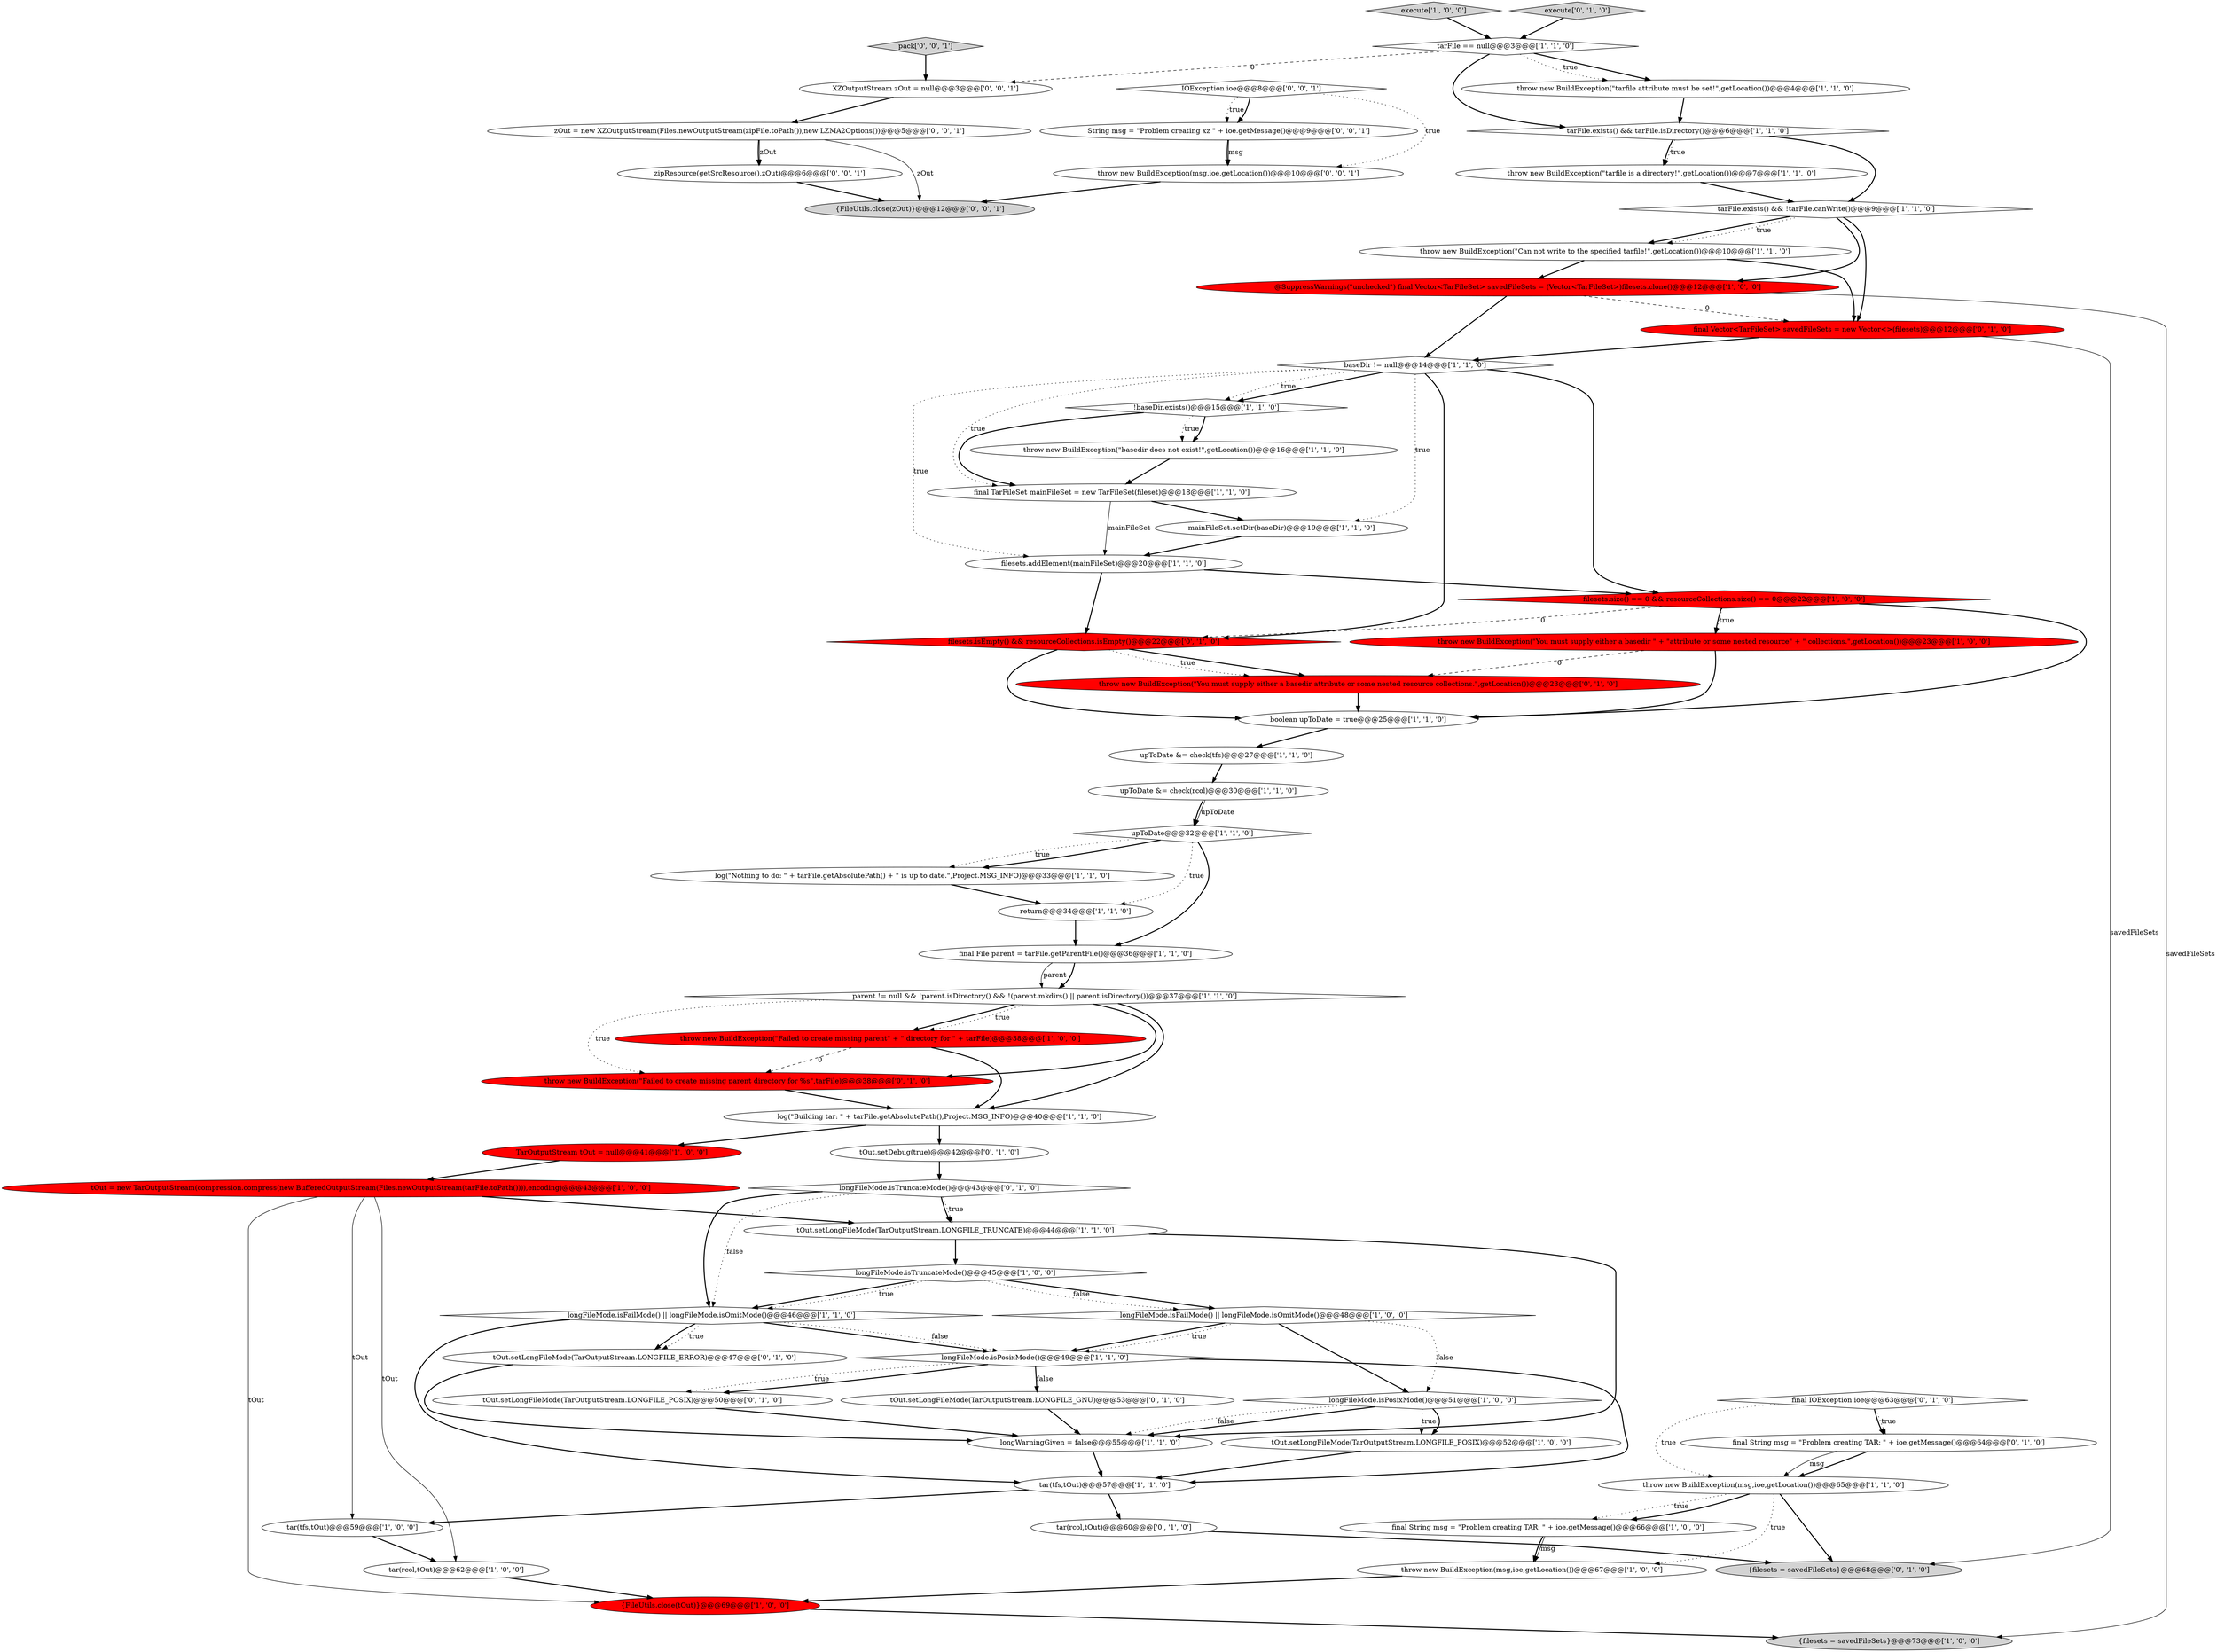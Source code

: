 digraph {
27 [style = filled, label = "throw new BuildException(\"Can not write to the specified tarfile!\",getLocation())@@@10@@@['1', '1', '0']", fillcolor = white, shape = ellipse image = "AAA0AAABBB1BBB"];
16 [style = filled, label = "!baseDir.exists()@@@15@@@['1', '1', '0']", fillcolor = white, shape = diamond image = "AAA0AAABBB1BBB"];
21 [style = filled, label = "tOut.setLongFileMode(TarOutputStream.LONGFILE_TRUNCATE)@@@44@@@['1', '1', '0']", fillcolor = white, shape = ellipse image = "AAA0AAABBB1BBB"];
25 [style = filled, label = "final String msg = \"Problem creating TAR: \" + ioe.getMessage()@@@66@@@['1', '0', '0']", fillcolor = white, shape = ellipse image = "AAA0AAABBB1BBB"];
13 [style = filled, label = "log(\"Nothing to do: \" + tarFile.getAbsolutePath() + \" is up to date.\",Project.MSG_INFO)@@@33@@@['1', '1', '0']", fillcolor = white, shape = ellipse image = "AAA0AAABBB1BBB"];
44 [style = filled, label = "tar(rcol,tOut)@@@60@@@['0', '1', '0']", fillcolor = white, shape = ellipse image = "AAA0AAABBB2BBB"];
8 [style = filled, label = "throw new BuildException(\"Failed to create missing parent\" + \" directory for \" + tarFile)@@@38@@@['1', '0', '0']", fillcolor = red, shape = ellipse image = "AAA1AAABBB1BBB"];
7 [style = filled, label = "longFileMode.isFailMode() || longFileMode.isOmitMode()@@@46@@@['1', '1', '0']", fillcolor = white, shape = diamond image = "AAA0AAABBB1BBB"];
19 [style = filled, label = "final TarFileSet mainFileSet = new TarFileSet(fileset)@@@18@@@['1', '1', '0']", fillcolor = white, shape = ellipse image = "AAA0AAABBB1BBB"];
20 [style = filled, label = "log(\"Building tar: \" + tarFile.getAbsolutePath(),Project.MSG_INFO)@@@40@@@['1', '1', '0']", fillcolor = white, shape = ellipse image = "AAA0AAABBB1BBB"];
37 [style = filled, label = "longFileMode.isFailMode() || longFileMode.isOmitMode()@@@48@@@['1', '0', '0']", fillcolor = white, shape = diamond image = "AAA0AAABBB1BBB"];
51 [style = filled, label = "longFileMode.isTruncateMode()@@@43@@@['0', '1', '0']", fillcolor = white, shape = diamond image = "AAA0AAABBB2BBB"];
64 [style = filled, label = "XZOutputStream zOut = null@@@3@@@['0', '0', '1']", fillcolor = white, shape = ellipse image = "AAA0AAABBB3BBB"];
0 [style = filled, label = "throw new BuildException(\"You must supply either a basedir \" + \"attribute or some nested resource\" + \" collections.\",getLocation())@@@23@@@['1', '0', '0']", fillcolor = red, shape = ellipse image = "AAA1AAABBB1BBB"];
34 [style = filled, label = "upToDate &= check(rcol)@@@30@@@['1', '1', '0']", fillcolor = white, shape = ellipse image = "AAA0AAABBB1BBB"];
24 [style = filled, label = "tOut.setLongFileMode(TarOutputStream.LONGFILE_POSIX)@@@52@@@['1', '0', '0']", fillcolor = white, shape = ellipse image = "AAA0AAABBB1BBB"];
62 [style = filled, label = "IOException ioe@@@8@@@['0', '0', '1']", fillcolor = white, shape = diamond image = "AAA0AAABBB3BBB"];
22 [style = filled, label = "throw new BuildException(\"basedir does not exist!\",getLocation())@@@16@@@['1', '1', '0']", fillcolor = white, shape = ellipse image = "AAA0AAABBB1BBB"];
59 [style = filled, label = "String msg = \"Problem creating xz \" + ioe.getMessage()@@@9@@@['0', '0', '1']", fillcolor = white, shape = ellipse image = "AAA0AAABBB3BBB"];
23 [style = filled, label = "parent != null && !parent.isDirectory() && !(parent.mkdirs() || parent.isDirectory())@@@37@@@['1', '1', '0']", fillcolor = white, shape = diamond image = "AAA0AAABBB1BBB"];
42 [style = filled, label = "execute['1', '0', '0']", fillcolor = lightgray, shape = diamond image = "AAA0AAABBB1BBB"];
2 [style = filled, label = "TarOutputStream tOut = null@@@41@@@['1', '0', '0']", fillcolor = red, shape = ellipse image = "AAA1AAABBB1BBB"];
26 [style = filled, label = "longFileMode.isPosixMode()@@@49@@@['1', '1', '0']", fillcolor = white, shape = diamond image = "AAA0AAABBB1BBB"];
52 [style = filled, label = "tOut.setLongFileMode(TarOutputStream.LONGFILE_GNU)@@@53@@@['0', '1', '0']", fillcolor = white, shape = ellipse image = "AAA0AAABBB2BBB"];
56 [style = filled, label = "filesets.isEmpty() && resourceCollections.isEmpty()@@@22@@@['0', '1', '0']", fillcolor = red, shape = diamond image = "AAA1AAABBB2BBB"];
38 [style = filled, label = "{FileUtils.close(tOut)}@@@69@@@['1', '0', '0']", fillcolor = red, shape = ellipse image = "AAA1AAABBB1BBB"];
18 [style = filled, label = "{filesets = savedFileSets}@@@73@@@['1', '0', '0']", fillcolor = lightgray, shape = ellipse image = "AAA0AAABBB1BBB"];
10 [style = filled, label = "throw new BuildException(msg,ioe,getLocation())@@@67@@@['1', '0', '0']", fillcolor = white, shape = ellipse image = "AAA0AAABBB1BBB"];
11 [style = filled, label = "baseDir != null@@@14@@@['1', '1', '0']", fillcolor = white, shape = diamond image = "AAA0AAABBB1BBB"];
6 [style = filled, label = "tar(tfs,tOut)@@@59@@@['1', '0', '0']", fillcolor = white, shape = ellipse image = "AAA0AAABBB1BBB"];
48 [style = filled, label = "tOut.setDebug(true)@@@42@@@['0', '1', '0']", fillcolor = white, shape = ellipse image = "AAA0AAABBB2BBB"];
61 [style = filled, label = "throw new BuildException(msg,ioe,getLocation())@@@10@@@['0', '0', '1']", fillcolor = white, shape = ellipse image = "AAA0AAABBB3BBB"];
5 [style = filled, label = "final File parent = tarFile.getParentFile()@@@36@@@['1', '1', '0']", fillcolor = white, shape = ellipse image = "AAA0AAABBB1BBB"];
39 [style = filled, label = "upToDate &= check(tfs)@@@27@@@['1', '1', '0']", fillcolor = white, shape = ellipse image = "AAA0AAABBB1BBB"];
55 [style = filled, label = "tOut.setLongFileMode(TarOutputStream.LONGFILE_POSIX)@@@50@@@['0', '1', '0']", fillcolor = white, shape = ellipse image = "AAA0AAABBB2BBB"];
32 [style = filled, label = "tar(tfs,tOut)@@@57@@@['1', '1', '0']", fillcolor = white, shape = ellipse image = "AAA0AAABBB1BBB"];
1 [style = filled, label = "tarFile.exists() && tarFile.isDirectory()@@@6@@@['1', '1', '0']", fillcolor = white, shape = diamond image = "AAA0AAABBB1BBB"];
12 [style = filled, label = "throw new BuildException(\"tarfile attribute must be set!\",getLocation())@@@4@@@['1', '1', '0']", fillcolor = white, shape = ellipse image = "AAA0AAABBB1BBB"];
28 [style = filled, label = "filesets.size() == 0 && resourceCollections.size() == 0@@@22@@@['1', '0', '0']", fillcolor = red, shape = diamond image = "AAA1AAABBB1BBB"];
40 [style = filled, label = "tarFile.exists() && !tarFile.canWrite()@@@9@@@['1', '1', '0']", fillcolor = white, shape = diamond image = "AAA0AAABBB1BBB"];
45 [style = filled, label = "final Vector<TarFileSet> savedFileSets = new Vector<>(filesets)@@@12@@@['0', '1', '0']", fillcolor = red, shape = ellipse image = "AAA1AAABBB2BBB"];
58 [style = filled, label = "zOut = new XZOutputStream(Files.newOutputStream(zipFile.toPath()),new LZMA2Options())@@@5@@@['0', '0', '1']", fillcolor = white, shape = ellipse image = "AAA0AAABBB3BBB"];
15 [style = filled, label = "longWarningGiven = false@@@55@@@['1', '1', '0']", fillcolor = white, shape = ellipse image = "AAA0AAABBB1BBB"];
17 [style = filled, label = "longFileMode.isTruncateMode()@@@45@@@['1', '0', '0']", fillcolor = white, shape = diamond image = "AAA0AAABBB1BBB"];
60 [style = filled, label = "{FileUtils.close(zOut)}@@@12@@@['0', '0', '1']", fillcolor = lightgray, shape = ellipse image = "AAA0AAABBB3BBB"];
57 [style = filled, label = "final IOException ioe@@@63@@@['0', '1', '0']", fillcolor = white, shape = diamond image = "AAA0AAABBB2BBB"];
53 [style = filled, label = "{filesets = savedFileSets}@@@68@@@['0', '1', '0']", fillcolor = lightgray, shape = ellipse image = "AAA0AAABBB2BBB"];
43 [style = filled, label = "boolean upToDate = true@@@25@@@['1', '1', '0']", fillcolor = white, shape = ellipse image = "AAA0AAABBB1BBB"];
31 [style = filled, label = "return@@@34@@@['1', '1', '0']", fillcolor = white, shape = ellipse image = "AAA0AAABBB1BBB"];
29 [style = filled, label = "tOut = new TarOutputStream(compression.compress(new BufferedOutputStream(Files.newOutputStream(tarFile.toPath()))),encoding)@@@43@@@['1', '0', '0']", fillcolor = red, shape = ellipse image = "AAA1AAABBB1BBB"];
47 [style = filled, label = "final String msg = \"Problem creating TAR: \" + ioe.getMessage()@@@64@@@['0', '1', '0']", fillcolor = white, shape = ellipse image = "AAA0AAABBB2BBB"];
9 [style = filled, label = "throw new BuildException(\"tarfile is a directory!\",getLocation())@@@7@@@['1', '1', '0']", fillcolor = white, shape = ellipse image = "AAA0AAABBB1BBB"];
3 [style = filled, label = "mainFileSet.setDir(baseDir)@@@19@@@['1', '1', '0']", fillcolor = white, shape = ellipse image = "AAA0AAABBB1BBB"];
49 [style = filled, label = "throw new BuildException(\"You must supply either a basedir attribute or some nested resource collections.\",getLocation())@@@23@@@['0', '1', '0']", fillcolor = red, shape = ellipse image = "AAA1AAABBB2BBB"];
50 [style = filled, label = "tOut.setLongFileMode(TarOutputStream.LONGFILE_ERROR)@@@47@@@['0', '1', '0']", fillcolor = white, shape = ellipse image = "AAA0AAABBB2BBB"];
54 [style = filled, label = "execute['0', '1', '0']", fillcolor = lightgray, shape = diamond image = "AAA0AAABBB2BBB"];
30 [style = filled, label = "@SuppressWarnings(\"unchecked\") final Vector<TarFileSet> savedFileSets = (Vector<TarFileSet>)filesets.clone()@@@12@@@['1', '0', '0']", fillcolor = red, shape = ellipse image = "AAA1AAABBB1BBB"];
4 [style = filled, label = "longFileMode.isPosixMode()@@@51@@@['1', '0', '0']", fillcolor = white, shape = diamond image = "AAA0AAABBB1BBB"];
14 [style = filled, label = "tar(rcol,tOut)@@@62@@@['1', '0', '0']", fillcolor = white, shape = ellipse image = "AAA0AAABBB1BBB"];
63 [style = filled, label = "zipResource(getSrcResource(),zOut)@@@6@@@['0', '0', '1']", fillcolor = white, shape = ellipse image = "AAA0AAABBB3BBB"];
65 [style = filled, label = "pack['0', '0', '1']", fillcolor = lightgray, shape = diamond image = "AAA0AAABBB3BBB"];
33 [style = filled, label = "filesets.addElement(mainFileSet)@@@20@@@['1', '1', '0']", fillcolor = white, shape = ellipse image = "AAA0AAABBB1BBB"];
41 [style = filled, label = "upToDate@@@32@@@['1', '1', '0']", fillcolor = white, shape = diamond image = "AAA0AAABBB1BBB"];
35 [style = filled, label = "throw new BuildException(msg,ioe,getLocation())@@@65@@@['1', '1', '0']", fillcolor = white, shape = ellipse image = "AAA0AAABBB1BBB"];
46 [style = filled, label = "throw new BuildException(\"Failed to create missing parent directory for %s\",tarFile)@@@38@@@['0', '1', '0']", fillcolor = red, shape = ellipse image = "AAA1AAABBB2BBB"];
36 [style = filled, label = "tarFile == null@@@3@@@['1', '1', '0']", fillcolor = white, shape = diamond image = "AAA0AAABBB1BBB"];
7->32 [style = bold, label=""];
58->63 [style = solid, label="zOut"];
51->21 [style = dotted, label="true"];
35->10 [style = dotted, label="true"];
21->15 [style = bold, label=""];
4->15 [style = bold, label=""];
24->32 [style = bold, label=""];
59->61 [style = solid, label="msg"];
36->12 [style = bold, label=""];
44->53 [style = bold, label=""];
23->46 [style = dotted, label="true"];
32->6 [style = bold, label=""];
59->61 [style = bold, label=""];
7->26 [style = bold, label=""];
28->0 [style = bold, label=""];
30->11 [style = bold, label=""];
29->6 [style = solid, label="tOut"];
48->51 [style = bold, label=""];
8->20 [style = bold, label=""];
28->43 [style = bold, label=""];
20->48 [style = bold, label=""];
51->7 [style = bold, label=""];
27->45 [style = bold, label=""];
33->56 [style = bold, label=""];
25->10 [style = bold, label=""];
4->24 [style = dotted, label="true"];
13->31 [style = bold, label=""];
29->14 [style = solid, label="tOut"];
0->49 [style = dashed, label="0"];
19->3 [style = bold, label=""];
41->13 [style = bold, label=""];
56->43 [style = bold, label=""];
9->40 [style = bold, label=""];
47->35 [style = solid, label="msg"];
11->16 [style = bold, label=""];
11->33 [style = dotted, label="true"];
11->28 [style = bold, label=""];
26->32 [style = bold, label=""];
11->56 [style = bold, label=""];
5->23 [style = bold, label=""];
37->26 [style = bold, label=""];
39->34 [style = bold, label=""];
27->30 [style = bold, label=""];
33->28 [style = bold, label=""];
31->5 [style = bold, label=""];
51->21 [style = bold, label=""];
26->55 [style = dotted, label="true"];
62->61 [style = dotted, label="true"];
14->38 [style = bold, label=""];
45->53 [style = solid, label="savedFileSets"];
3->33 [style = bold, label=""];
7->26 [style = dotted, label="false"];
23->8 [style = bold, label=""];
57->47 [style = dotted, label="true"];
16->19 [style = bold, label=""];
12->1 [style = bold, label=""];
17->37 [style = bold, label=""];
8->46 [style = dashed, label="0"];
4->15 [style = dotted, label="false"];
45->11 [style = bold, label=""];
34->41 [style = solid, label="upToDate"];
30->45 [style = dashed, label="0"];
58->63 [style = bold, label=""];
38->18 [style = bold, label=""];
11->16 [style = dotted, label="true"];
46->20 [style = bold, label=""];
11->19 [style = dotted, label="true"];
30->18 [style = solid, label="savedFileSets"];
7->50 [style = bold, label=""];
35->25 [style = dotted, label="true"];
52->15 [style = bold, label=""];
23->20 [style = bold, label=""];
4->24 [style = bold, label=""];
62->59 [style = dotted, label="true"];
22->19 [style = bold, label=""];
19->33 [style = solid, label="mainFileSet"];
7->50 [style = dotted, label="true"];
0->43 [style = bold, label=""];
5->23 [style = solid, label="parent"];
26->52 [style = dotted, label="false"];
28->56 [style = dashed, label="0"];
29->21 [style = bold, label=""];
1->9 [style = bold, label=""];
29->38 [style = solid, label="tOut"];
35->25 [style = bold, label=""];
26->55 [style = bold, label=""];
26->52 [style = bold, label=""];
28->0 [style = dotted, label="true"];
63->60 [style = bold, label=""];
54->36 [style = bold, label=""];
37->26 [style = dotted, label="true"];
40->27 [style = bold, label=""];
1->9 [style = dotted, label="true"];
32->44 [style = bold, label=""];
55->15 [style = bold, label=""];
40->30 [style = bold, label=""];
50->15 [style = bold, label=""];
40->27 [style = dotted, label="true"];
57->47 [style = bold, label=""];
64->58 [style = bold, label=""];
11->3 [style = dotted, label="true"];
43->39 [style = bold, label=""];
17->37 [style = dotted, label="false"];
10->38 [style = bold, label=""];
37->4 [style = dotted, label="false"];
35->53 [style = bold, label=""];
62->59 [style = bold, label=""];
41->31 [style = dotted, label="true"];
56->49 [style = bold, label=""];
61->60 [style = bold, label=""];
23->8 [style = dotted, label="true"];
1->40 [style = bold, label=""];
57->35 [style = dotted, label="true"];
51->7 [style = dotted, label="false"];
65->64 [style = bold, label=""];
23->46 [style = bold, label=""];
34->41 [style = bold, label=""];
42->36 [style = bold, label=""];
16->22 [style = dotted, label="true"];
16->22 [style = bold, label=""];
47->35 [style = bold, label=""];
36->12 [style = dotted, label="true"];
49->43 [style = bold, label=""];
36->1 [style = bold, label=""];
37->4 [style = bold, label=""];
36->64 [style = dashed, label="0"];
20->2 [style = bold, label=""];
17->7 [style = bold, label=""];
6->14 [style = bold, label=""];
41->13 [style = dotted, label="true"];
25->10 [style = solid, label="msg"];
58->60 [style = solid, label="zOut"];
17->7 [style = dotted, label="true"];
56->49 [style = dotted, label="true"];
40->45 [style = bold, label=""];
2->29 [style = bold, label=""];
15->32 [style = bold, label=""];
21->17 [style = bold, label=""];
41->5 [style = bold, label=""];
}
